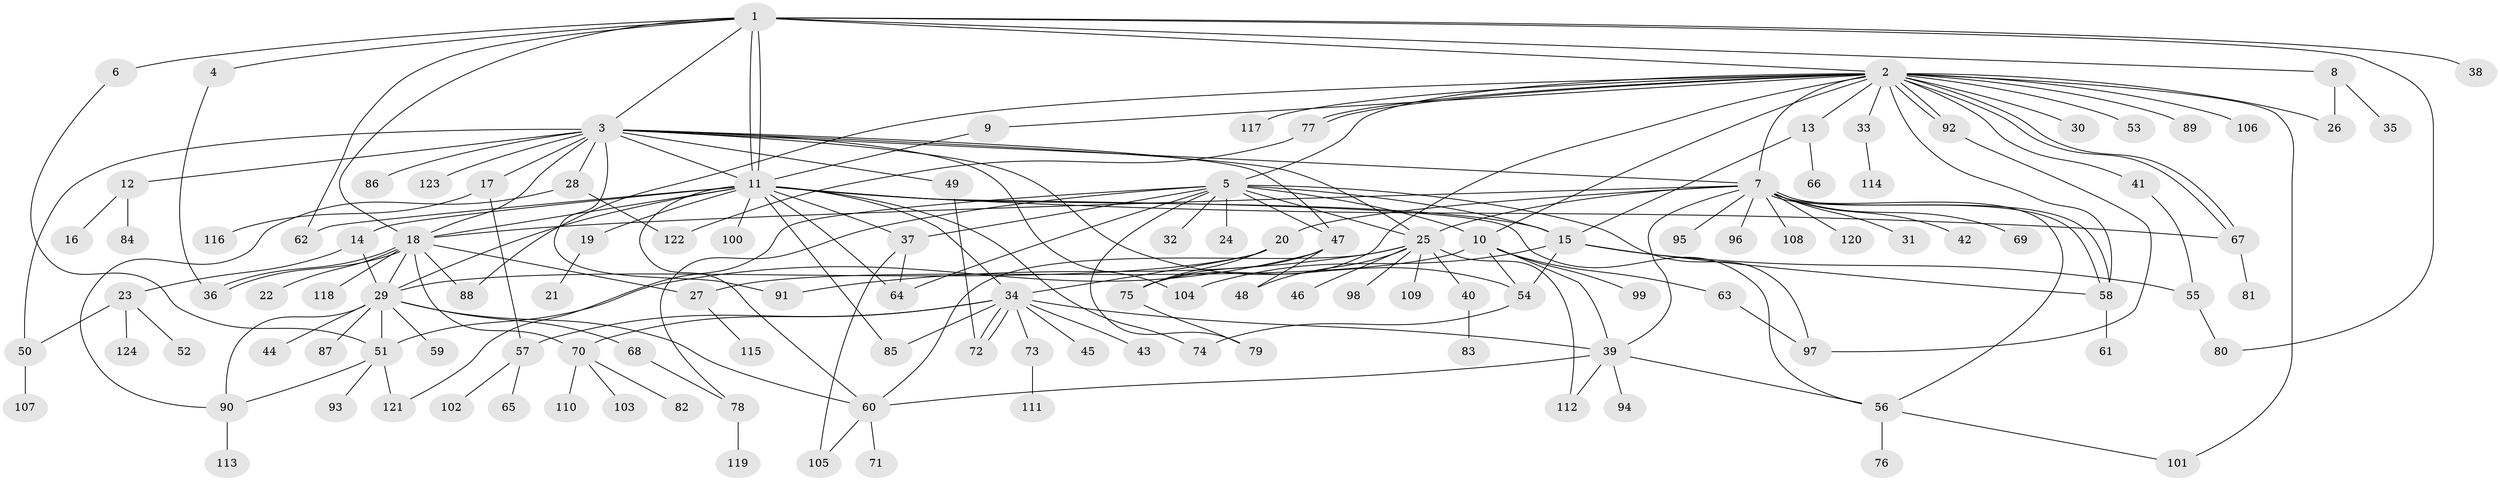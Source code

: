 // coarse degree distribution, {10: 0.04, 19: 0.013333333333333334, 15: 0.013333333333333334, 2: 0.30666666666666664, 12: 0.013333333333333334, 11: 0.013333333333333334, 8: 0.013333333333333334, 6: 0.02666666666666667, 17: 0.013333333333333334, 4: 0.06666666666666667, 7: 0.013333333333333334, 1: 0.3333333333333333, 3: 0.09333333333333334, 9: 0.013333333333333334, 5: 0.02666666666666667}
// Generated by graph-tools (version 1.1) at 2025/50/03/04/25 22:50:26]
// undirected, 124 vertices, 192 edges
graph export_dot {
  node [color=gray90,style=filled];
  1;
  2;
  3;
  4;
  5;
  6;
  7;
  8;
  9;
  10;
  11;
  12;
  13;
  14;
  15;
  16;
  17;
  18;
  19;
  20;
  21;
  22;
  23;
  24;
  25;
  26;
  27;
  28;
  29;
  30;
  31;
  32;
  33;
  34;
  35;
  36;
  37;
  38;
  39;
  40;
  41;
  42;
  43;
  44;
  45;
  46;
  47;
  48;
  49;
  50;
  51;
  52;
  53;
  54;
  55;
  56;
  57;
  58;
  59;
  60;
  61;
  62;
  63;
  64;
  65;
  66;
  67;
  68;
  69;
  70;
  71;
  72;
  73;
  74;
  75;
  76;
  77;
  78;
  79;
  80;
  81;
  82;
  83;
  84;
  85;
  86;
  87;
  88;
  89;
  90;
  91;
  92;
  93;
  94;
  95;
  96;
  97;
  98;
  99;
  100;
  101;
  102;
  103;
  104;
  105;
  106;
  107;
  108;
  109;
  110;
  111;
  112;
  113;
  114;
  115;
  116;
  117;
  118;
  119;
  120;
  121;
  122;
  123;
  124;
  1 -- 2;
  1 -- 3;
  1 -- 4;
  1 -- 6;
  1 -- 8;
  1 -- 11;
  1 -- 11;
  1 -- 18;
  1 -- 38;
  1 -- 62;
  1 -- 80;
  2 -- 5;
  2 -- 7;
  2 -- 9;
  2 -- 10;
  2 -- 13;
  2 -- 26;
  2 -- 30;
  2 -- 33;
  2 -- 41;
  2 -- 53;
  2 -- 58;
  2 -- 67;
  2 -- 67;
  2 -- 75;
  2 -- 77;
  2 -- 77;
  2 -- 88;
  2 -- 89;
  2 -- 92;
  2 -- 92;
  2 -- 101;
  2 -- 106;
  2 -- 117;
  3 -- 7;
  3 -- 11;
  3 -- 12;
  3 -- 17;
  3 -- 18;
  3 -- 25;
  3 -- 28;
  3 -- 47;
  3 -- 49;
  3 -- 50;
  3 -- 54;
  3 -- 86;
  3 -- 91;
  3 -- 104;
  3 -- 123;
  4 -- 36;
  5 -- 10;
  5 -- 15;
  5 -- 24;
  5 -- 25;
  5 -- 32;
  5 -- 37;
  5 -- 47;
  5 -- 64;
  5 -- 78;
  5 -- 79;
  5 -- 97;
  5 -- 121;
  6 -- 51;
  7 -- 18;
  7 -- 20;
  7 -- 25;
  7 -- 31;
  7 -- 39;
  7 -- 42;
  7 -- 56;
  7 -- 58;
  7 -- 58;
  7 -- 69;
  7 -- 95;
  7 -- 96;
  7 -- 108;
  7 -- 120;
  8 -- 26;
  8 -- 35;
  9 -- 11;
  10 -- 27;
  10 -- 39;
  10 -- 54;
  10 -- 63;
  10 -- 99;
  11 -- 14;
  11 -- 15;
  11 -- 18;
  11 -- 19;
  11 -- 29;
  11 -- 34;
  11 -- 37;
  11 -- 56;
  11 -- 60;
  11 -- 62;
  11 -- 64;
  11 -- 67;
  11 -- 74;
  11 -- 85;
  11 -- 100;
  12 -- 16;
  12 -- 84;
  13 -- 15;
  13 -- 66;
  14 -- 23;
  14 -- 29;
  15 -- 54;
  15 -- 55;
  15 -- 58;
  15 -- 104;
  17 -- 57;
  17 -- 116;
  18 -- 22;
  18 -- 27;
  18 -- 29;
  18 -- 36;
  18 -- 36;
  18 -- 70;
  18 -- 88;
  18 -- 118;
  19 -- 21;
  20 -- 29;
  20 -- 34;
  20 -- 75;
  23 -- 50;
  23 -- 52;
  23 -- 124;
  25 -- 40;
  25 -- 46;
  25 -- 48;
  25 -- 60;
  25 -- 91;
  25 -- 98;
  25 -- 109;
  25 -- 112;
  27 -- 115;
  28 -- 90;
  28 -- 122;
  29 -- 44;
  29 -- 51;
  29 -- 59;
  29 -- 60;
  29 -- 68;
  29 -- 87;
  29 -- 90;
  33 -- 114;
  34 -- 39;
  34 -- 43;
  34 -- 45;
  34 -- 57;
  34 -- 70;
  34 -- 72;
  34 -- 72;
  34 -- 73;
  34 -- 85;
  37 -- 64;
  37 -- 105;
  39 -- 56;
  39 -- 60;
  39 -- 94;
  39 -- 112;
  40 -- 83;
  41 -- 55;
  47 -- 48;
  47 -- 51;
  47 -- 75;
  49 -- 72;
  50 -- 107;
  51 -- 90;
  51 -- 93;
  51 -- 121;
  54 -- 74;
  55 -- 80;
  56 -- 76;
  56 -- 101;
  57 -- 65;
  57 -- 102;
  58 -- 61;
  60 -- 71;
  60 -- 105;
  63 -- 97;
  67 -- 81;
  68 -- 78;
  70 -- 82;
  70 -- 103;
  70 -- 110;
  73 -- 111;
  75 -- 79;
  77 -- 122;
  78 -- 119;
  90 -- 113;
  92 -- 97;
}
